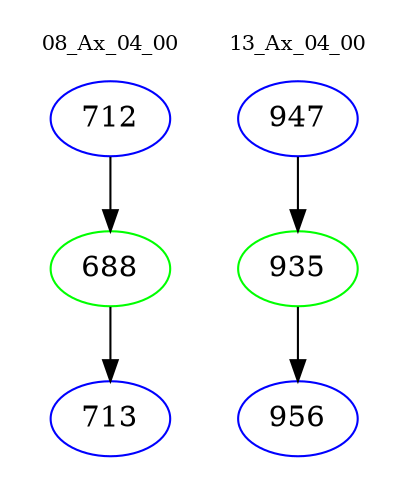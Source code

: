 digraph{
subgraph cluster_0 {
color = white
label = "08_Ax_04_00";
fontsize=10;
T0_712 [label="712", color="blue"]
T0_712 -> T0_688 [color="black"]
T0_688 [label="688", color="green"]
T0_688 -> T0_713 [color="black"]
T0_713 [label="713", color="blue"]
}
subgraph cluster_1 {
color = white
label = "13_Ax_04_00";
fontsize=10;
T1_947 [label="947", color="blue"]
T1_947 -> T1_935 [color="black"]
T1_935 [label="935", color="green"]
T1_935 -> T1_956 [color="black"]
T1_956 [label="956", color="blue"]
}
}
